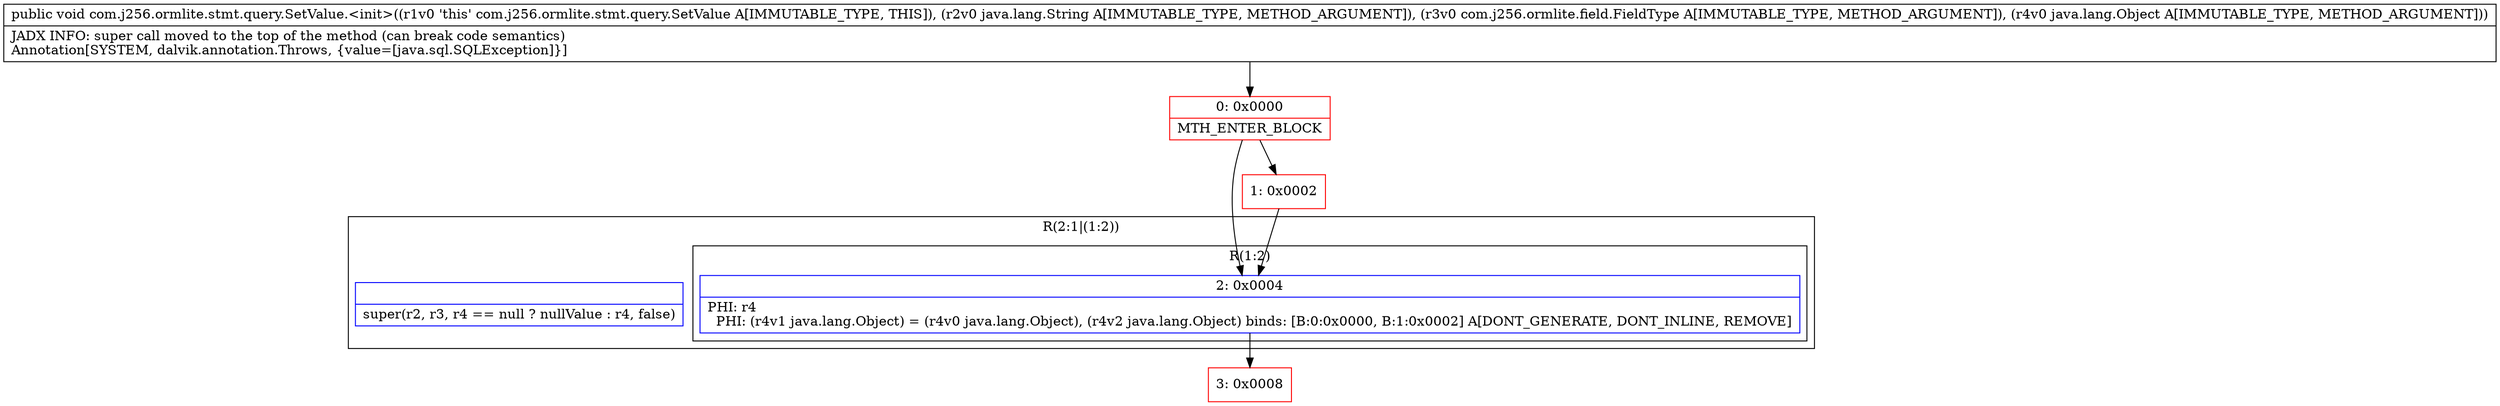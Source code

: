 digraph "CFG forcom.j256.ormlite.stmt.query.SetValue.\<init\>(Ljava\/lang\/String;Lcom\/j256\/ormlite\/field\/FieldType;Ljava\/lang\/Object;)V" {
subgraph cluster_Region_791859306 {
label = "R(2:1|(1:2))";
node [shape=record,color=blue];
Node_InsnContainer_1453648410 [shape=record,label="{|super(r2, r3, r4 == null ? nullValue : r4, false)\l}"];
subgraph cluster_Region_1138497360 {
label = "R(1:2)";
node [shape=record,color=blue];
Node_2 [shape=record,label="{2\:\ 0x0004|PHI: r4 \l  PHI: (r4v1 java.lang.Object) = (r4v0 java.lang.Object), (r4v2 java.lang.Object) binds: [B:0:0x0000, B:1:0x0002] A[DONT_GENERATE, DONT_INLINE, REMOVE]\l}"];
}
}
Node_0 [shape=record,color=red,label="{0\:\ 0x0000|MTH_ENTER_BLOCK\l}"];
Node_1 [shape=record,color=red,label="{1\:\ 0x0002}"];
Node_3 [shape=record,color=red,label="{3\:\ 0x0008}"];
MethodNode[shape=record,label="{public void com.j256.ormlite.stmt.query.SetValue.\<init\>((r1v0 'this' com.j256.ormlite.stmt.query.SetValue A[IMMUTABLE_TYPE, THIS]), (r2v0 java.lang.String A[IMMUTABLE_TYPE, METHOD_ARGUMENT]), (r3v0 com.j256.ormlite.field.FieldType A[IMMUTABLE_TYPE, METHOD_ARGUMENT]), (r4v0 java.lang.Object A[IMMUTABLE_TYPE, METHOD_ARGUMENT]))  | JADX INFO: super call moved to the top of the method (can break code semantics)\lAnnotation[SYSTEM, dalvik.annotation.Throws, \{value=[java.sql.SQLException]\}]\l}"];
MethodNode -> Node_0;
Node_2 -> Node_3;
Node_0 -> Node_1;
Node_0 -> Node_2;
Node_1 -> Node_2;
}

